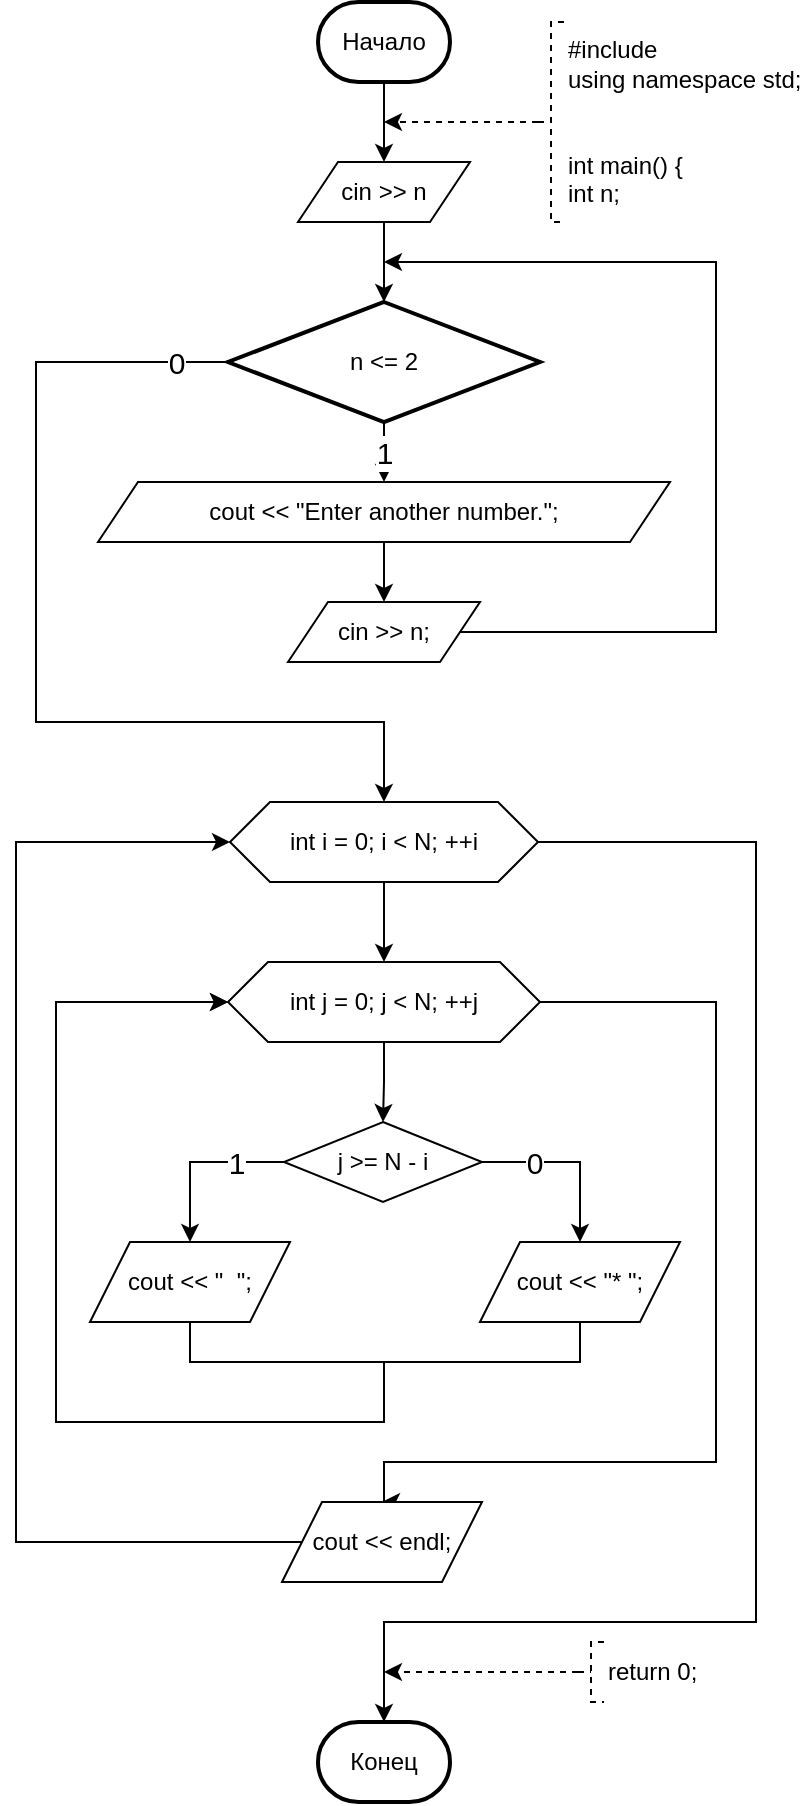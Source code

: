 <mxfile version="15.7.3" type="google"><diagram id="4VAdU0n4-VXTjgPxgMwE" name="Страница 1"><mxGraphModel dx="998" dy="588" grid="1" gridSize="10" guides="1" tooltips="1" connect="1" arrows="1" fold="1" page="1" pageScale="1" pageWidth="827" pageHeight="1169" math="0" shadow="0"><root><mxCell id="0"/><mxCell id="1" parent="0"/><mxCell id="eDYTZdQulXEe1Oe-96AW-2" style="edgeStyle=orthogonalEdgeStyle;rounded=0;orthogonalLoop=1;jettySize=auto;html=1;entryX=0.5;entryY=0;entryDx=0;entryDy=0;" edge="1" parent="1" source="eDYTZdQulXEe1Oe-96AW-3" target="eDYTZdQulXEe1Oe-96AW-6"><mxGeometry relative="1" as="geometry"/></mxCell><mxCell id="eDYTZdQulXEe1Oe-96AW-3" value="Начало" style="strokeWidth=2;html=1;shape=mxgraph.flowchart.terminator;whiteSpace=wrap;" vertex="1" parent="1"><mxGeometry x="381" y="40" width="66" height="40" as="geometry"/></mxCell><mxCell id="eDYTZdQulXEe1Oe-96AW-4" value="Конец" style="strokeWidth=2;html=1;shape=mxgraph.flowchart.terminator;whiteSpace=wrap;" vertex="1" parent="1"><mxGeometry x="381" y="900" width="66" height="40" as="geometry"/></mxCell><mxCell id="eDYTZdQulXEe1Oe-96AW-5" style="edgeStyle=orthogonalEdgeStyle;rounded=0;orthogonalLoop=1;jettySize=auto;html=1;entryX=0.5;entryY=0;entryDx=0;entryDy=0;entryPerimeter=0;" edge="1" parent="1" source="eDYTZdQulXEe1Oe-96AW-6" target="eDYTZdQulXEe1Oe-96AW-9"><mxGeometry relative="1" as="geometry"/></mxCell><mxCell id="eDYTZdQulXEe1Oe-96AW-6" value="cin &gt;&gt; n" style="shape=parallelogram;perimeter=parallelogramPerimeter;whiteSpace=wrap;html=1;fixedSize=1;" vertex="1" parent="1"><mxGeometry x="371" y="120" width="86" height="30" as="geometry"/></mxCell><mxCell id="eDYTZdQulXEe1Oe-96AW-7" value="1" style="edgeStyle=orthogonalEdgeStyle;rounded=0;orthogonalLoop=1;jettySize=auto;html=1;entryX=0.5;entryY=0;entryDx=0;entryDy=0;fontSize=15;" edge="1" parent="1" source="eDYTZdQulXEe1Oe-96AW-9" target="eDYTZdQulXEe1Oe-96AW-11"><mxGeometry relative="1" as="geometry"/></mxCell><mxCell id="eDYTZdQulXEe1Oe-96AW-8" value="0" style="edgeStyle=orthogonalEdgeStyle;rounded=0;orthogonalLoop=1;jettySize=auto;html=1;entryX=0.5;entryY=0;entryDx=0;entryDy=0;fontSize=15;" edge="1" parent="1" source="eDYTZdQulXEe1Oe-96AW-9" target="eDYTZdQulXEe1Oe-96AW-17"><mxGeometry x="-0.894" relative="1" as="geometry"><mxPoint x="414" y="390" as="targetPoint"/><Array as="points"><mxPoint x="240" y="220"/><mxPoint x="240" y="400"/><mxPoint x="414" y="400"/></Array><mxPoint as="offset"/></mxGeometry></mxCell><mxCell id="eDYTZdQulXEe1Oe-96AW-9" value="n &amp;lt;= 2" style="strokeWidth=2;html=1;shape=mxgraph.flowchart.decision;whiteSpace=wrap;" vertex="1" parent="1"><mxGeometry x="336" y="190" width="156" height="60" as="geometry"/></mxCell><mxCell id="eDYTZdQulXEe1Oe-96AW-10" style="edgeStyle=orthogonalEdgeStyle;rounded=0;orthogonalLoop=1;jettySize=auto;html=1;entryX=0.5;entryY=0;entryDx=0;entryDy=0;" edge="1" parent="1" source="eDYTZdQulXEe1Oe-96AW-11" target="eDYTZdQulXEe1Oe-96AW-13"><mxGeometry relative="1" as="geometry"/></mxCell><mxCell id="eDYTZdQulXEe1Oe-96AW-11" value="cout &amp;lt;&amp;lt; &quot;Enter another number.&quot;;" style="shape=parallelogram;perimeter=parallelogramPerimeter;whiteSpace=wrap;html=1;fixedSize=1;" vertex="1" parent="1"><mxGeometry x="271" y="280" width="286" height="30" as="geometry"/></mxCell><mxCell id="eDYTZdQulXEe1Oe-96AW-12" style="edgeStyle=orthogonalEdgeStyle;rounded=0;orthogonalLoop=1;jettySize=auto;html=1;" edge="1" parent="1" source="eDYTZdQulXEe1Oe-96AW-13"><mxGeometry relative="1" as="geometry"><mxPoint x="414" y="170" as="targetPoint"/><Array as="points"><mxPoint x="580" y="355"/><mxPoint x="580" y="170"/></Array></mxGeometry></mxCell><mxCell id="eDYTZdQulXEe1Oe-96AW-13" value="cin &gt;&gt; n;" style="shape=parallelogram;perimeter=parallelogramPerimeter;whiteSpace=wrap;html=1;fixedSize=1;" vertex="1" parent="1"><mxGeometry x="366" y="340" width="96" height="30" as="geometry"/></mxCell><mxCell id="eDYTZdQulXEe1Oe-96AW-14" style="edgeStyle=orthogonalEdgeStyle;rounded=0;orthogonalLoop=1;jettySize=auto;html=1;exitX=0.5;exitY=1;exitDx=0;exitDy=0;" edge="1" parent="1" source="eDYTZdQulXEe1Oe-96AW-13" target="eDYTZdQulXEe1Oe-96AW-13"><mxGeometry relative="1" as="geometry"/></mxCell><mxCell id="eDYTZdQulXEe1Oe-96AW-15" style="edgeStyle=orthogonalEdgeStyle;rounded=0;orthogonalLoop=1;jettySize=auto;html=1;entryX=0.5;entryY=0;entryDx=0;entryDy=0;" edge="1" parent="1" source="eDYTZdQulXEe1Oe-96AW-17" target="eDYTZdQulXEe1Oe-96AW-20"><mxGeometry relative="1" as="geometry"/></mxCell><mxCell id="eDYTZdQulXEe1Oe-96AW-16" style="edgeStyle=orthogonalEdgeStyle;rounded=0;orthogonalLoop=1;jettySize=auto;html=1;entryX=0.5;entryY=0;entryDx=0;entryDy=0;entryPerimeter=0;" edge="1" parent="1" source="eDYTZdQulXEe1Oe-96AW-17" target="eDYTZdQulXEe1Oe-96AW-4"><mxGeometry relative="1" as="geometry"><Array as="points"><mxPoint x="600" y="460"/><mxPoint x="600" y="850"/><mxPoint x="414" y="850"/></Array></mxGeometry></mxCell><mxCell id="eDYTZdQulXEe1Oe-96AW-17" value="int i = 0; i &lt; N; ++i" style="shape=hexagon;perimeter=hexagonPerimeter2;whiteSpace=wrap;html=1;fixedSize=1;" vertex="1" parent="1"><mxGeometry x="337" y="440" width="154" height="40" as="geometry"/></mxCell><mxCell id="eDYTZdQulXEe1Oe-96AW-18" style="edgeStyle=orthogonalEdgeStyle;rounded=0;orthogonalLoop=1;jettySize=auto;html=1;entryX=0.5;entryY=0;entryDx=0;entryDy=0;" edge="1" parent="1" source="eDYTZdQulXEe1Oe-96AW-20" target="eDYTZdQulXEe1Oe-96AW-23"><mxGeometry relative="1" as="geometry"/></mxCell><mxCell id="eDYTZdQulXEe1Oe-96AW-19" style="edgeStyle=orthogonalEdgeStyle;rounded=0;orthogonalLoop=1;jettySize=auto;html=1;entryX=0.5;entryY=0;entryDx=0;entryDy=0;" edge="1" parent="1" source="eDYTZdQulXEe1Oe-96AW-20" target="eDYTZdQulXEe1Oe-96AW-29"><mxGeometry relative="1" as="geometry"><Array as="points"><mxPoint x="580" y="540"/><mxPoint x="580" y="770"/><mxPoint x="414" y="770"/></Array></mxGeometry></mxCell><mxCell id="eDYTZdQulXEe1Oe-96AW-20" value="int j = 0; j &lt; N; ++j" style="shape=hexagon;perimeter=hexagonPerimeter2;whiteSpace=wrap;html=1;fixedSize=1;" vertex="1" parent="1"><mxGeometry x="336" y="520" width="156" height="40" as="geometry"/></mxCell><mxCell id="eDYTZdQulXEe1Oe-96AW-21" value="0" style="edgeStyle=orthogonalEdgeStyle;rounded=0;orthogonalLoop=1;jettySize=auto;html=1;entryX=0.5;entryY=0;entryDx=0;entryDy=0;fontSize=15;" edge="1" parent="1" source="eDYTZdQulXEe1Oe-96AW-23" target="eDYTZdQulXEe1Oe-96AW-25"><mxGeometry x="-0.419" relative="1" as="geometry"><Array as="points"><mxPoint x="512" y="620"/></Array><mxPoint as="offset"/></mxGeometry></mxCell><mxCell id="eDYTZdQulXEe1Oe-96AW-22" value="1" style="edgeStyle=orthogonalEdgeStyle;rounded=0;orthogonalLoop=1;jettySize=auto;html=1;entryX=0.5;entryY=0;entryDx=0;entryDy=0;fontSize=15;" edge="1" parent="1" source="eDYTZdQulXEe1Oe-96AW-23" target="eDYTZdQulXEe1Oe-96AW-27"><mxGeometry x="-0.448" relative="1" as="geometry"><Array as="points"><mxPoint x="317" y="620"/></Array><mxPoint as="offset"/></mxGeometry></mxCell><mxCell id="eDYTZdQulXEe1Oe-96AW-23" value="j &gt;= N - i" style="rhombus;whiteSpace=wrap;html=1;" vertex="1" parent="1"><mxGeometry x="364" y="600" width="99" height="40" as="geometry"/></mxCell><mxCell id="eDYTZdQulXEe1Oe-96AW-24" style="edgeStyle=orthogonalEdgeStyle;rounded=0;orthogonalLoop=1;jettySize=auto;html=1;entryX=0;entryY=0.5;entryDx=0;entryDy=0;" edge="1" parent="1" source="eDYTZdQulXEe1Oe-96AW-25" target="eDYTZdQulXEe1Oe-96AW-20"><mxGeometry relative="1" as="geometry"><Array as="points"><mxPoint x="512" y="720"/><mxPoint x="414" y="720"/><mxPoint x="414" y="750"/><mxPoint x="250" y="750"/><mxPoint x="250" y="540"/></Array></mxGeometry></mxCell><mxCell id="eDYTZdQulXEe1Oe-96AW-25" value="cout &lt;&lt; &quot;* &quot;;" style="shape=parallelogram;perimeter=parallelogramPerimeter;whiteSpace=wrap;html=1;fixedSize=1;" vertex="1" parent="1"><mxGeometry x="462" y="660" width="100" height="40" as="geometry"/></mxCell><mxCell id="eDYTZdQulXEe1Oe-96AW-26" style="edgeStyle=orthogonalEdgeStyle;rounded=0;orthogonalLoop=1;jettySize=auto;html=1;entryX=0;entryY=0.5;entryDx=0;entryDy=0;" edge="1" parent="1" source="eDYTZdQulXEe1Oe-96AW-27" target="eDYTZdQulXEe1Oe-96AW-20"><mxGeometry relative="1" as="geometry"><Array as="points"><mxPoint x="317" y="720"/><mxPoint x="414" y="720"/><mxPoint x="414" y="750"/><mxPoint x="250" y="750"/><mxPoint x="250" y="540"/></Array></mxGeometry></mxCell><mxCell id="eDYTZdQulXEe1Oe-96AW-27" value="cout &lt;&lt; &quot;  &quot;;" style="shape=parallelogram;perimeter=parallelogramPerimeter;whiteSpace=wrap;html=1;fixedSize=1;" vertex="1" parent="1"><mxGeometry x="267" y="660" width="100" height="40" as="geometry"/></mxCell><mxCell id="eDYTZdQulXEe1Oe-96AW-28" style="edgeStyle=orthogonalEdgeStyle;rounded=0;orthogonalLoop=1;jettySize=auto;html=1;entryX=0;entryY=0.5;entryDx=0;entryDy=0;" edge="1" parent="1" source="eDYTZdQulXEe1Oe-96AW-29" target="eDYTZdQulXEe1Oe-96AW-17"><mxGeometry relative="1" as="geometry"><Array as="points"><mxPoint x="230" y="810"/><mxPoint x="230" y="460"/></Array></mxGeometry></mxCell><mxCell id="eDYTZdQulXEe1Oe-96AW-29" value="cout &amp;lt;&amp;lt; endl;" style="shape=parallelogram;perimeter=parallelogramPerimeter;whiteSpace=wrap;html=1;fixedSize=1;" vertex="1" parent="1"><mxGeometry x="363" y="790" width="100" height="40" as="geometry"/></mxCell><mxCell id="eDYTZdQulXEe1Oe-96AW-30" style="edgeStyle=orthogonalEdgeStyle;rounded=0;orthogonalLoop=1;jettySize=auto;html=1;exitX=0;exitY=0.5;exitDx=0;exitDy=0;exitPerimeter=0;dashed=1;" edge="1" parent="1" source="eDYTZdQulXEe1Oe-96AW-31"><mxGeometry relative="1" as="geometry"><mxPoint x="414" y="875" as="targetPoint"/><mxPoint x="504" y="950" as="sourcePoint"/></mxGeometry></mxCell><mxCell id="eDYTZdQulXEe1Oe-96AW-31" value="return 0;" style="strokeWidth=1;html=1;shape=mxgraph.flowchart.annotation_2;align=left;labelPosition=right;pointerEvents=1;dashed=1;" vertex="1" parent="1"><mxGeometry x="511" y="860" width="13" height="30" as="geometry"/></mxCell><mxCell id="eDYTZdQulXEe1Oe-96AW-32" style="edgeStyle=orthogonalEdgeStyle;rounded=0;orthogonalLoop=1;jettySize=auto;html=1;dashed=1;" edge="1" parent="1" source="eDYTZdQulXEe1Oe-96AW-33"><mxGeometry relative="1" as="geometry"><mxPoint x="414.0" y="100.0" as="targetPoint"/></mxGeometry></mxCell><mxCell id="eDYTZdQulXEe1Oe-96AW-33" value="#include &lt;iostream&gt;&#10;using namespace std;&#10;&#10;&#10;int main() {&#10;&#9;int n;" style="strokeWidth=1;html=1;shape=mxgraph.flowchart.annotation_2;align=left;labelPosition=right;pointerEvents=1;dashed=1;" vertex="1" parent="1"><mxGeometry x="491" y="50" width="13" height="100" as="geometry"/></mxCell></root></mxGraphModel></diagram></mxfile>